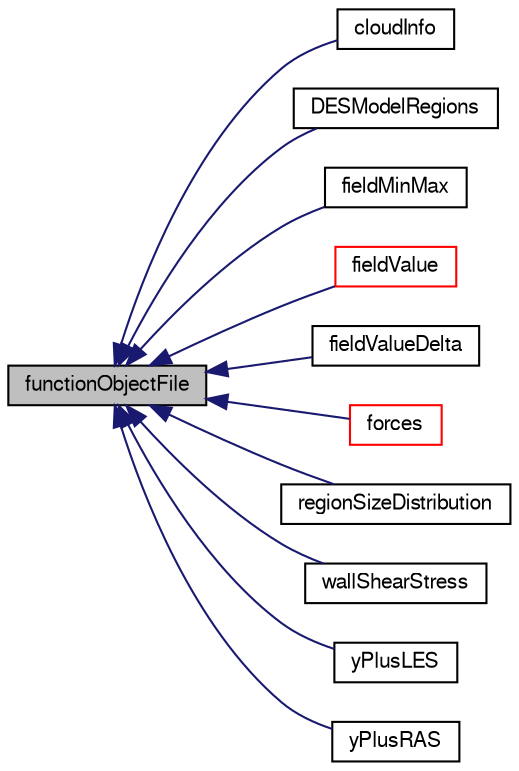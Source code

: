 digraph "functionObjectFile"
{
  bgcolor="transparent";
  edge [fontname="FreeSans",fontsize="10",labelfontname="FreeSans",labelfontsize="10"];
  node [fontname="FreeSans",fontsize="10",shape=record];
  rankdir="LR";
  Node1 [label="functionObjectFile",height=0.2,width=0.4,color="black", fillcolor="grey75", style="filled" fontcolor="black"];
  Node1 -> Node2 [dir="back",color="midnightblue",fontsize="10",style="solid",fontname="FreeSans"];
  Node2 [label="cloudInfo",height=0.2,width=0.4,color="black",URL="$a00272.html",tooltip="This function object outputs Lagrangian cloud information to a file. The current outputs include: ..."];
  Node1 -> Node3 [dir="back",color="midnightblue",fontsize="10",style="solid",fontname="FreeSans"];
  Node3 [label="DESModelRegions",height=0.2,width=0.4,color="black",URL="$a00489.html",tooltip="This function object writes out an indicator field for DES turbulence calculations, that is: "];
  Node1 -> Node4 [dir="back",color="midnightblue",fontsize="10",style="solid",fontname="FreeSans"];
  Node4 [label="fieldMinMax",height=0.2,width=0.4,color="black",URL="$a00744.html",tooltip="This function object calculates the value and position of scalar minimim and maximum for a list of us..."];
  Node1 -> Node5 [dir="back",color="midnightblue",fontsize="10",style="solid",fontname="FreeSans"];
  Node5 [label="fieldValue",height=0.2,width=0.4,color="red",URL="$a00751.html",tooltip="Base class for field value -based function objects. "];
  Node1 -> Node6 [dir="back",color="midnightblue",fontsize="10",style="solid",fontname="FreeSans"];
  Node6 [label="fieldValueDelta",height=0.2,width=0.4,color="black",URL="$a00752.html",tooltip="This function object provides a differencing option between two &#39;field value&#39; function objects..."];
  Node1 -> Node7 [dir="back",color="midnightblue",fontsize="10",style="solid",fontname="FreeSans"];
  Node7 [label="forces",height=0.2,width=0.4,color="red",URL="$a00831.html",tooltip="This function object calculates the forces and moments by integrating the pressure and skin-friction ..."];
  Node1 -> Node8 [dir="back",color="midnightblue",fontsize="10",style="solid",fontname="FreeSans"];
  Node8 [label="regionSizeDistribution",height=0.2,width=0.4,color="black",URL="$a02080.html",tooltip="This function object creates a size distribution via interrogating a continuous phase fraction field..."];
  Node1 -> Node9 [dir="back",color="midnightblue",fontsize="10",style="solid",fontname="FreeSans"];
  Node9 [label="wallShearStress",height=0.2,width=0.4,color="black",URL="$a02774.html",tooltip="This function object evaluates and outputs the shear stress at wall patches. The result is written as..."];
  Node1 -> Node10 [dir="back",color="midnightblue",fontsize="10",style="solid",fontname="FreeSans"];
  Node10 [label="yPlusLES",height=0.2,width=0.4,color="black",URL="$a02813.html",tooltip="Evaluates and outputs turbulence y+ for LES models. Values written to time directories as field &#39;yPlu..."];
  Node1 -> Node11 [dir="back",color="midnightblue",fontsize="10",style="solid",fontname="FreeSans"];
  Node11 [label="yPlusRAS",height=0.2,width=0.4,color="black",URL="$a02814.html",tooltip="Evaluates and outputs turbulence y+ for RAS models. Values written to time directories as field &#39;yPlu..."];
}

